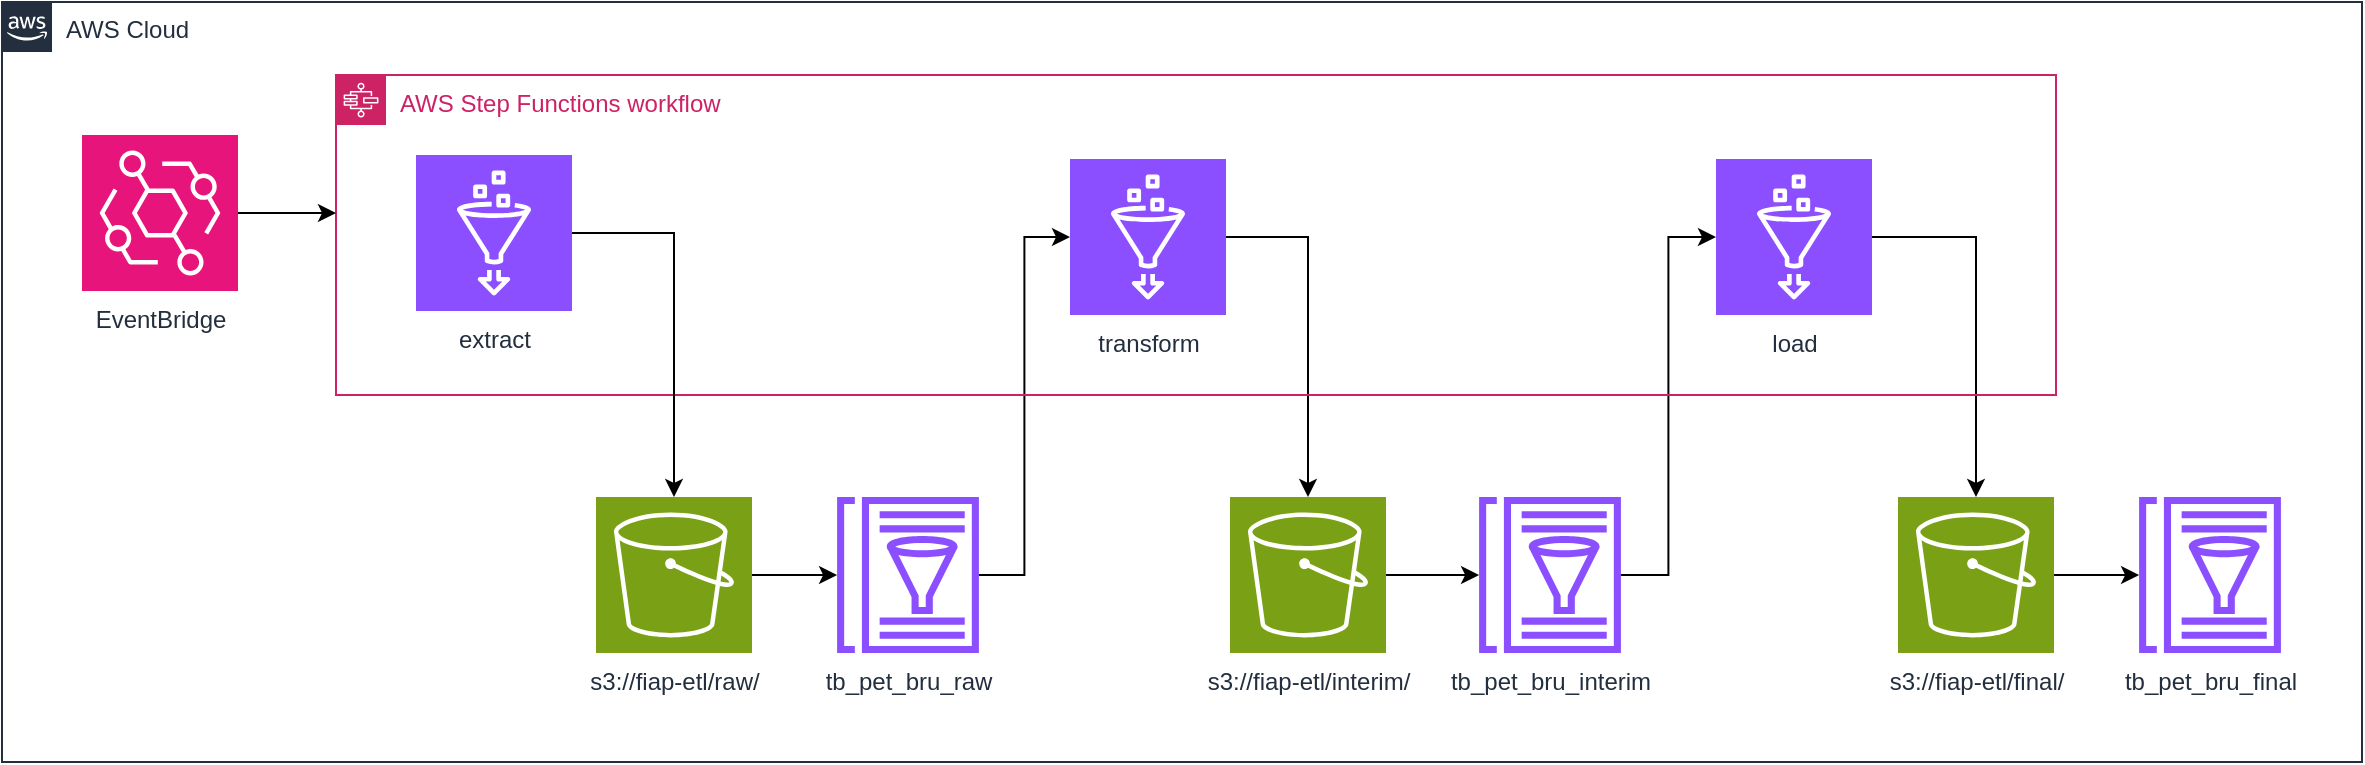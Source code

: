 <mxfile version="24.7.7">
  <diagram name="Página-1" id="enKCVdssmcHToNhDZ2BP">
    <mxGraphModel dx="1633" dy="825" grid="1" gridSize="10" guides="1" tooltips="1" connect="1" arrows="1" fold="1" page="1" pageScale="1" pageWidth="1169" pageHeight="827" math="0" shadow="0">
      <root>
        <mxCell id="0" />
        <mxCell id="1" parent="0" />
        <mxCell id="USB4y2vidUHV3w60vD6G-1" value="AWS Cloud" style="points=[[0,0],[0.25,0],[0.5,0],[0.75,0],[1,0],[1,0.25],[1,0.5],[1,0.75],[1,1],[0.75,1],[0.5,1],[0.25,1],[0,1],[0,0.75],[0,0.5],[0,0.25]];outlineConnect=0;gradientColor=none;html=1;whiteSpace=wrap;fontSize=12;fontStyle=0;container=1;pointerEvents=0;collapsible=0;recursiveResize=0;shape=mxgraph.aws4.group;grIcon=mxgraph.aws4.group_aws_cloud_alt;strokeColor=#232F3E;fillColor=none;verticalAlign=top;align=left;spacingLeft=30;fontColor=#232F3E;dashed=0;" vertex="1" parent="1">
          <mxGeometry x="50" y="80" width="1180" height="380" as="geometry" />
        </mxCell>
        <mxCell id="USB4y2vidUHV3w60vD6G-19" style="edgeStyle=orthogonalEdgeStyle;rounded=0;orthogonalLoop=1;jettySize=auto;html=1;" edge="1" parent="USB4y2vidUHV3w60vD6G-1" source="USB4y2vidUHV3w60vD6G-6" target="USB4y2vidUHV3w60vD6G-10">
          <mxGeometry relative="1" as="geometry" />
        </mxCell>
        <mxCell id="USB4y2vidUHV3w60vD6G-6" value="s3://fiap-etl/raw/&lt;div&gt;&lt;br&gt;&lt;/div&gt;" style="sketch=0;points=[[0,0,0],[0.25,0,0],[0.5,0,0],[0.75,0,0],[1,0,0],[0,1,0],[0.25,1,0],[0.5,1,0],[0.75,1,0],[1,1,0],[0,0.25,0],[0,0.5,0],[0,0.75,0],[1,0.25,0],[1,0.5,0],[1,0.75,0]];outlineConnect=0;fontColor=#232F3E;fillColor=#7AA116;strokeColor=#ffffff;dashed=0;verticalLabelPosition=bottom;verticalAlign=top;align=center;html=1;fontSize=12;fontStyle=0;aspect=fixed;shape=mxgraph.aws4.resourceIcon;resIcon=mxgraph.aws4.s3;" vertex="1" parent="USB4y2vidUHV3w60vD6G-1">
          <mxGeometry x="297" y="247.5" width="78" height="78" as="geometry" />
        </mxCell>
        <mxCell id="USB4y2vidUHV3w60vD6G-22" style="edgeStyle=orthogonalEdgeStyle;rounded=0;orthogonalLoop=1;jettySize=auto;html=1;" edge="1" parent="USB4y2vidUHV3w60vD6G-1" source="USB4y2vidUHV3w60vD6G-7" target="USB4y2vidUHV3w60vD6G-11">
          <mxGeometry relative="1" as="geometry" />
        </mxCell>
        <mxCell id="USB4y2vidUHV3w60vD6G-7" value="s3://fiap-etl/interim/&lt;div&gt;&lt;br&gt;&lt;/div&gt;" style="sketch=0;points=[[0,0,0],[0.25,0,0],[0.5,0,0],[0.75,0,0],[1,0,0],[0,1,0],[0.25,1,0],[0.5,1,0],[0.75,1,0],[1,1,0],[0,0.25,0],[0,0.5,0],[0,0.75,0],[1,0.25,0],[1,0.5,0],[1,0.75,0]];outlineConnect=0;fontColor=#232F3E;fillColor=#7AA116;strokeColor=#ffffff;dashed=0;verticalLabelPosition=bottom;verticalAlign=top;align=center;html=1;fontSize=12;fontStyle=0;aspect=fixed;shape=mxgraph.aws4.resourceIcon;resIcon=mxgraph.aws4.s3;" vertex="1" parent="USB4y2vidUHV3w60vD6G-1">
          <mxGeometry x="614" y="247.5" width="78" height="78" as="geometry" />
        </mxCell>
        <mxCell id="USB4y2vidUHV3w60vD6G-24" style="edgeStyle=orthogonalEdgeStyle;rounded=0;orthogonalLoop=1;jettySize=auto;html=1;" edge="1" parent="USB4y2vidUHV3w60vD6G-1" source="USB4y2vidUHV3w60vD6G-8" target="USB4y2vidUHV3w60vD6G-12">
          <mxGeometry relative="1" as="geometry" />
        </mxCell>
        <mxCell id="USB4y2vidUHV3w60vD6G-8" value="s3://fiap-etl/final/&lt;div&gt;&lt;br&gt;&lt;/div&gt;" style="sketch=0;points=[[0,0,0],[0.25,0,0],[0.5,0,0],[0.75,0,0],[1,0,0],[0,1,0],[0.25,1,0],[0.5,1,0],[0.75,1,0],[1,1,0],[0,0.25,0],[0,0.5,0],[0,0.75,0],[1,0.25,0],[1,0.5,0],[1,0.75,0]];outlineConnect=0;fontColor=#232F3E;fillColor=#7AA116;strokeColor=#ffffff;dashed=0;verticalLabelPosition=bottom;verticalAlign=top;align=center;html=1;fontSize=12;fontStyle=0;aspect=fixed;shape=mxgraph.aws4.resourceIcon;resIcon=mxgraph.aws4.s3;" vertex="1" parent="USB4y2vidUHV3w60vD6G-1">
          <mxGeometry x="948" y="247.5" width="78" height="78" as="geometry" />
        </mxCell>
        <mxCell id="USB4y2vidUHV3w60vD6G-11" value="tb_pet_bru_interim" style="sketch=0;outlineConnect=0;fontColor=#232F3E;gradientColor=none;fillColor=#8C4FFF;strokeColor=none;dashed=0;verticalLabelPosition=bottom;verticalAlign=top;align=center;html=1;fontSize=12;fontStyle=0;aspect=fixed;pointerEvents=1;shape=mxgraph.aws4.glue_data_catalog;" vertex="1" parent="USB4y2vidUHV3w60vD6G-1">
          <mxGeometry x="738" y="247.5" width="72" height="78" as="geometry" />
        </mxCell>
        <mxCell id="USB4y2vidUHV3w60vD6G-12" value="tb_pet_bru_final&lt;div&gt;&lt;br&gt;&lt;/div&gt;" style="sketch=0;outlineConnect=0;fontColor=#232F3E;gradientColor=none;fillColor=#8C4FFF;strokeColor=none;dashed=0;verticalLabelPosition=bottom;verticalAlign=top;align=center;html=1;fontSize=12;fontStyle=0;aspect=fixed;pointerEvents=1;shape=mxgraph.aws4.glue_data_catalog;" vertex="1" parent="USB4y2vidUHV3w60vD6G-1">
          <mxGeometry x="1068" y="247.5" width="72" height="78" as="geometry" />
        </mxCell>
        <mxCell id="USB4y2vidUHV3w60vD6G-4" value="transform" style="sketch=0;points=[[0,0,0],[0.25,0,0],[0.5,0,0],[0.75,0,0],[1,0,0],[0,1,0],[0.25,1,0],[0.5,1,0],[0.75,1,0],[1,1,0],[0,0.25,0],[0,0.5,0],[0,0.75,0],[1,0.25,0],[1,0.5,0],[1,0.75,0]];outlineConnect=0;fontColor=#232F3E;fillColor=#8C4FFF;strokeColor=#ffffff;dashed=0;verticalLabelPosition=bottom;verticalAlign=top;align=center;html=1;fontSize=12;fontStyle=0;aspect=fixed;shape=mxgraph.aws4.resourceIcon;resIcon=mxgraph.aws4.glue;" vertex="1" parent="USB4y2vidUHV3w60vD6G-1">
          <mxGeometry x="534" y="78.5" width="78" height="78" as="geometry" />
        </mxCell>
        <mxCell id="USB4y2vidUHV3w60vD6G-16" style="edgeStyle=orthogonalEdgeStyle;rounded=0;orthogonalLoop=1;jettySize=auto;html=1;" edge="1" parent="USB4y2vidUHV3w60vD6G-1" source="USB4y2vidUHV3w60vD6G-4" target="USB4y2vidUHV3w60vD6G-7">
          <mxGeometry relative="1" as="geometry" />
        </mxCell>
        <mxCell id="USB4y2vidUHV3w60vD6G-5" value="load" style="sketch=0;points=[[0,0,0],[0.25,0,0],[0.5,0,0],[0.75,0,0],[1,0,0],[0,1,0],[0.25,1,0],[0.5,1,0],[0.75,1,0],[1,1,0],[0,0.25,0],[0,0.5,0],[0,0.75,0],[1,0.25,0],[1,0.5,0],[1,0.75,0]];outlineConnect=0;fontColor=#232F3E;fillColor=#8C4FFF;strokeColor=#ffffff;dashed=0;verticalLabelPosition=bottom;verticalAlign=top;align=center;html=1;fontSize=12;fontStyle=0;aspect=fixed;shape=mxgraph.aws4.resourceIcon;resIcon=mxgraph.aws4.glue;" vertex="1" parent="USB4y2vidUHV3w60vD6G-1">
          <mxGeometry x="857" y="78.5" width="78" height="78" as="geometry" />
        </mxCell>
        <mxCell id="USB4y2vidUHV3w60vD6G-18" style="edgeStyle=orthogonalEdgeStyle;rounded=0;orthogonalLoop=1;jettySize=auto;html=1;" edge="1" parent="USB4y2vidUHV3w60vD6G-1" source="USB4y2vidUHV3w60vD6G-5" target="USB4y2vidUHV3w60vD6G-8">
          <mxGeometry relative="1" as="geometry" />
        </mxCell>
        <mxCell id="USB4y2vidUHV3w60vD6G-10" value="tb_pet_bru_raw" style="sketch=0;outlineConnect=0;fontColor=#232F3E;gradientColor=none;fillColor=#8C4FFF;strokeColor=none;dashed=0;verticalLabelPosition=bottom;verticalAlign=top;align=center;html=1;fontSize=12;fontStyle=0;aspect=fixed;pointerEvents=1;shape=mxgraph.aws4.glue_data_catalog;" vertex="1" parent="USB4y2vidUHV3w60vD6G-1">
          <mxGeometry x="417" y="247.5" width="72" height="78" as="geometry" />
        </mxCell>
        <mxCell id="USB4y2vidUHV3w60vD6G-20" style="edgeStyle=orthogonalEdgeStyle;rounded=0;orthogonalLoop=1;jettySize=auto;html=1;entryX=0;entryY=0.5;entryDx=0;entryDy=0;entryPerimeter=0;" edge="1" parent="USB4y2vidUHV3w60vD6G-1" source="USB4y2vidUHV3w60vD6G-10" target="USB4y2vidUHV3w60vD6G-4">
          <mxGeometry relative="1" as="geometry" />
        </mxCell>
        <mxCell id="USB4y2vidUHV3w60vD6G-23" style="edgeStyle=orthogonalEdgeStyle;rounded=0;orthogonalLoop=1;jettySize=auto;html=1;entryX=0;entryY=0.5;entryDx=0;entryDy=0;entryPerimeter=0;" edge="1" parent="USB4y2vidUHV3w60vD6G-1" source="USB4y2vidUHV3w60vD6G-11" target="USB4y2vidUHV3w60vD6G-5">
          <mxGeometry relative="1" as="geometry" />
        </mxCell>
        <mxCell id="USB4y2vidUHV3w60vD6G-29" value="EventBridge" style="sketch=0;points=[[0,0,0],[0.25,0,0],[0.5,0,0],[0.75,0,0],[1,0,0],[0,1,0],[0.25,1,0],[0.5,1,0],[0.75,1,0],[1,1,0],[0,0.25,0],[0,0.5,0],[0,0.75,0],[1,0.25,0],[1,0.5,0],[1,0.75,0]];outlineConnect=0;fontColor=#232F3E;fillColor=#E7157B;strokeColor=#ffffff;dashed=0;verticalLabelPosition=bottom;verticalAlign=top;align=center;html=1;fontSize=12;fontStyle=0;aspect=fixed;shape=mxgraph.aws4.resourceIcon;resIcon=mxgraph.aws4.eventbridge;" vertex="1" parent="USB4y2vidUHV3w60vD6G-1">
          <mxGeometry x="40" y="66.5" width="78" height="78" as="geometry" />
        </mxCell>
        <mxCell id="USB4y2vidUHV3w60vD6G-2" value="AWS Step Functions workflow" style="points=[[0,0],[0.25,0],[0.5,0],[0.75,0],[1,0],[1,0.25],[1,0.5],[1,0.75],[1,1],[0.75,1],[0.5,1],[0.25,1],[0,1],[0,0.75],[0,0.5],[0,0.25]];outlineConnect=0;gradientColor=none;html=1;whiteSpace=wrap;fontSize=12;fontStyle=0;container=1;pointerEvents=0;collapsible=0;recursiveResize=0;shape=mxgraph.aws4.group;grIcon=mxgraph.aws4.group_aws_step_functions_workflow;strokeColor=#CD2264;fillColor=none;verticalAlign=top;align=left;spacingLeft=30;fontColor=#CD2264;dashed=0;" vertex="1" parent="USB4y2vidUHV3w60vD6G-1">
          <mxGeometry x="167" y="36.5" width="860" height="160" as="geometry" />
        </mxCell>
        <mxCell id="USB4y2vidUHV3w60vD6G-3" value="extract" style="sketch=0;points=[[0,0,0],[0.25,0,0],[0.5,0,0],[0.75,0,0],[1,0,0],[0,1,0],[0.25,1,0],[0.5,1,0],[0.75,1,0],[1,1,0],[0,0.25,0],[0,0.5,0],[0,0.75,0],[1,0.25,0],[1,0.5,0],[1,0.75,0]];outlineConnect=0;fontColor=#232F3E;fillColor=#8C4FFF;strokeColor=#ffffff;dashed=0;verticalLabelPosition=bottom;verticalAlign=top;align=center;html=1;fontSize=12;fontStyle=0;aspect=fixed;shape=mxgraph.aws4.resourceIcon;resIcon=mxgraph.aws4.glue;" vertex="1" parent="USB4y2vidUHV3w60vD6G-2">
          <mxGeometry x="40" y="40" width="78" height="78" as="geometry" />
        </mxCell>
        <mxCell id="USB4y2vidUHV3w60vD6G-14" style="edgeStyle=orthogonalEdgeStyle;rounded=0;orthogonalLoop=1;jettySize=auto;html=1;entryX=0.5;entryY=0;entryDx=0;entryDy=0;entryPerimeter=0;exitX=1;exitY=0.5;exitDx=0;exitDy=0;exitPerimeter=0;" edge="1" parent="USB4y2vidUHV3w60vD6G-1" source="USB4y2vidUHV3w60vD6G-3" target="USB4y2vidUHV3w60vD6G-6">
          <mxGeometry relative="1" as="geometry" />
        </mxCell>
        <mxCell id="USB4y2vidUHV3w60vD6G-30" style="edgeStyle=orthogonalEdgeStyle;rounded=0;orthogonalLoop=1;jettySize=auto;html=1;" edge="1" parent="USB4y2vidUHV3w60vD6G-1" source="USB4y2vidUHV3w60vD6G-29" target="USB4y2vidUHV3w60vD6G-2">
          <mxGeometry relative="1" as="geometry">
            <Array as="points">
              <mxPoint x="160" y="105.5" />
              <mxPoint x="160" y="105.5" />
            </Array>
          </mxGeometry>
        </mxCell>
      </root>
    </mxGraphModel>
  </diagram>
</mxfile>
